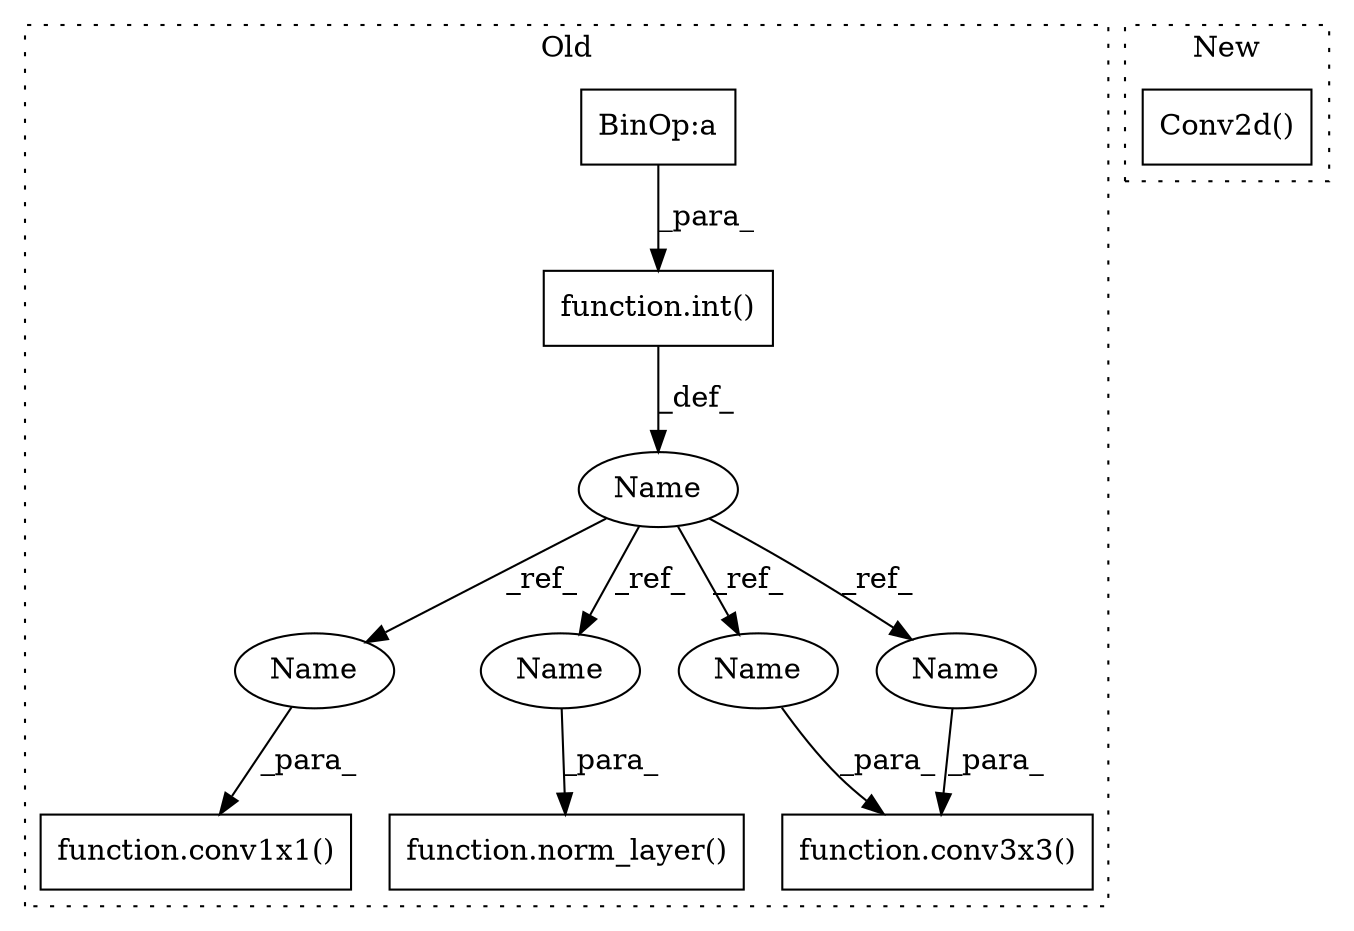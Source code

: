 digraph G {
subgraph cluster0 {
1 [label="function.norm_layer()" a="75" s="3409,3425" l="11,1" shape="box"];
3 [label="BinOp:a" a="82" s="3129" l="3" shape="box"];
4 [label="function.conv3x3()" a="75" s="3342,3388" l="8,1" shape="box"];
5 [label="function.conv1x1()" a="75" s="3259,3282" l="8,1" shape="box"];
6 [label="function.int()" a="75" s="3105,3136" l="4,1" shape="box"];
7 [label="Name" a="87" s="3097" l="5" shape="ellipse"];
8 [label="Name" a="87" s="3277" l="5" shape="ellipse"];
9 [label="Name" a="87" s="3357" l="5" shape="ellipse"];
10 [label="Name" a="87" s="3420" l="5" shape="ellipse"];
11 [label="Name" a="87" s="3350" l="5" shape="ellipse"];
label = "Old";
style="dotted";
}
subgraph cluster1 {
2 [label="Conv2d()" a="75" s="1588,1625" l="23,49" shape="box"];
label = "New";
style="dotted";
}
3 -> 6 [label="_para_"];
6 -> 7 [label="_def_"];
7 -> 11 [label="_ref_"];
7 -> 9 [label="_ref_"];
7 -> 10 [label="_ref_"];
7 -> 8 [label="_ref_"];
8 -> 5 [label="_para_"];
9 -> 4 [label="_para_"];
10 -> 1 [label="_para_"];
11 -> 4 [label="_para_"];
}